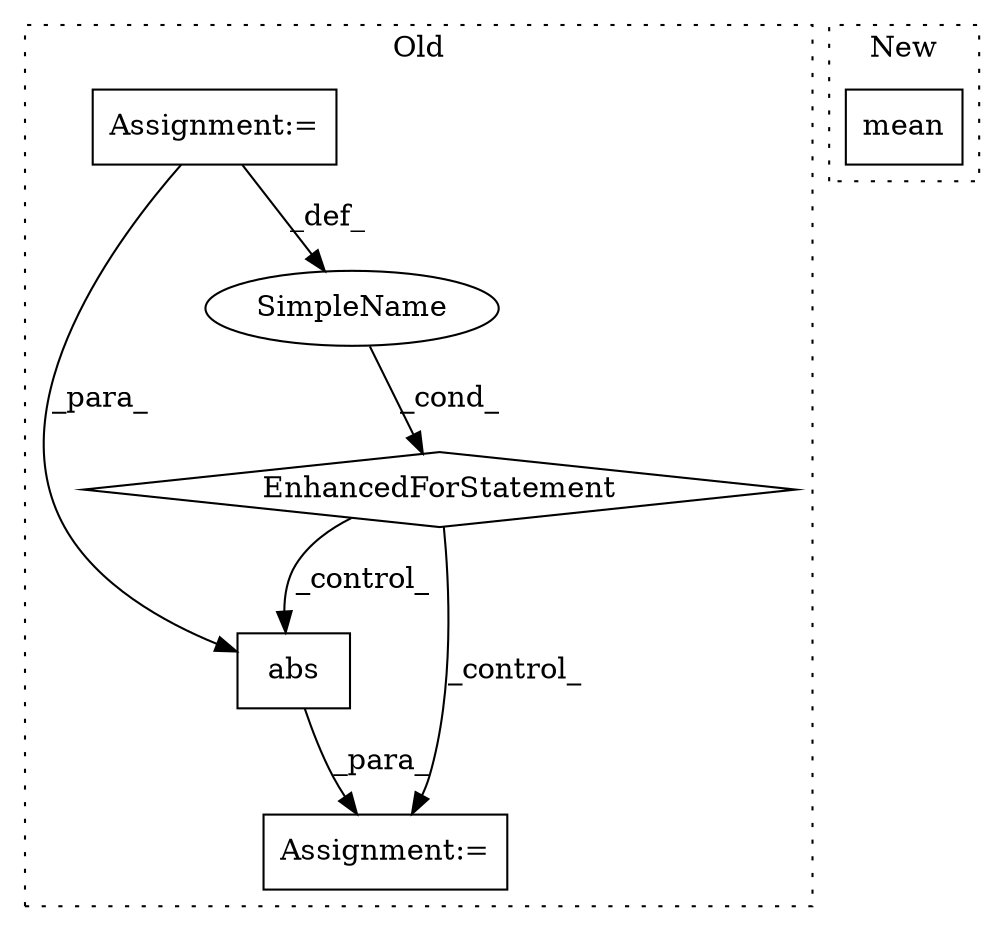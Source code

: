 digraph G {
subgraph cluster0 {
1 [label="abs" a="32" s="3974,4039" l="4,1" shape="box"];
3 [label="EnhancedForStatement" a="70" s="3894,3962" l="53,2" shape="diamond"];
4 [label="SimpleName" a="42" s="3951" l="1" shape="ellipse"];
5 [label="Assignment:=" a="7" s="3894,3962" l="53,2" shape="box"];
6 [label="Assignment:=" a="7" s="3973" l="1" shape="box"];
label = "Old";
style="dotted";
}
subgraph cluster1 {
2 [label="mean" a="32" s="2241,2307" l="5,1" shape="box"];
label = "New";
style="dotted";
}
1 -> 6 [label="_para_"];
3 -> 1 [label="_control_"];
3 -> 6 [label="_control_"];
4 -> 3 [label="_cond_"];
5 -> 4 [label="_def_"];
5 -> 1 [label="_para_"];
}